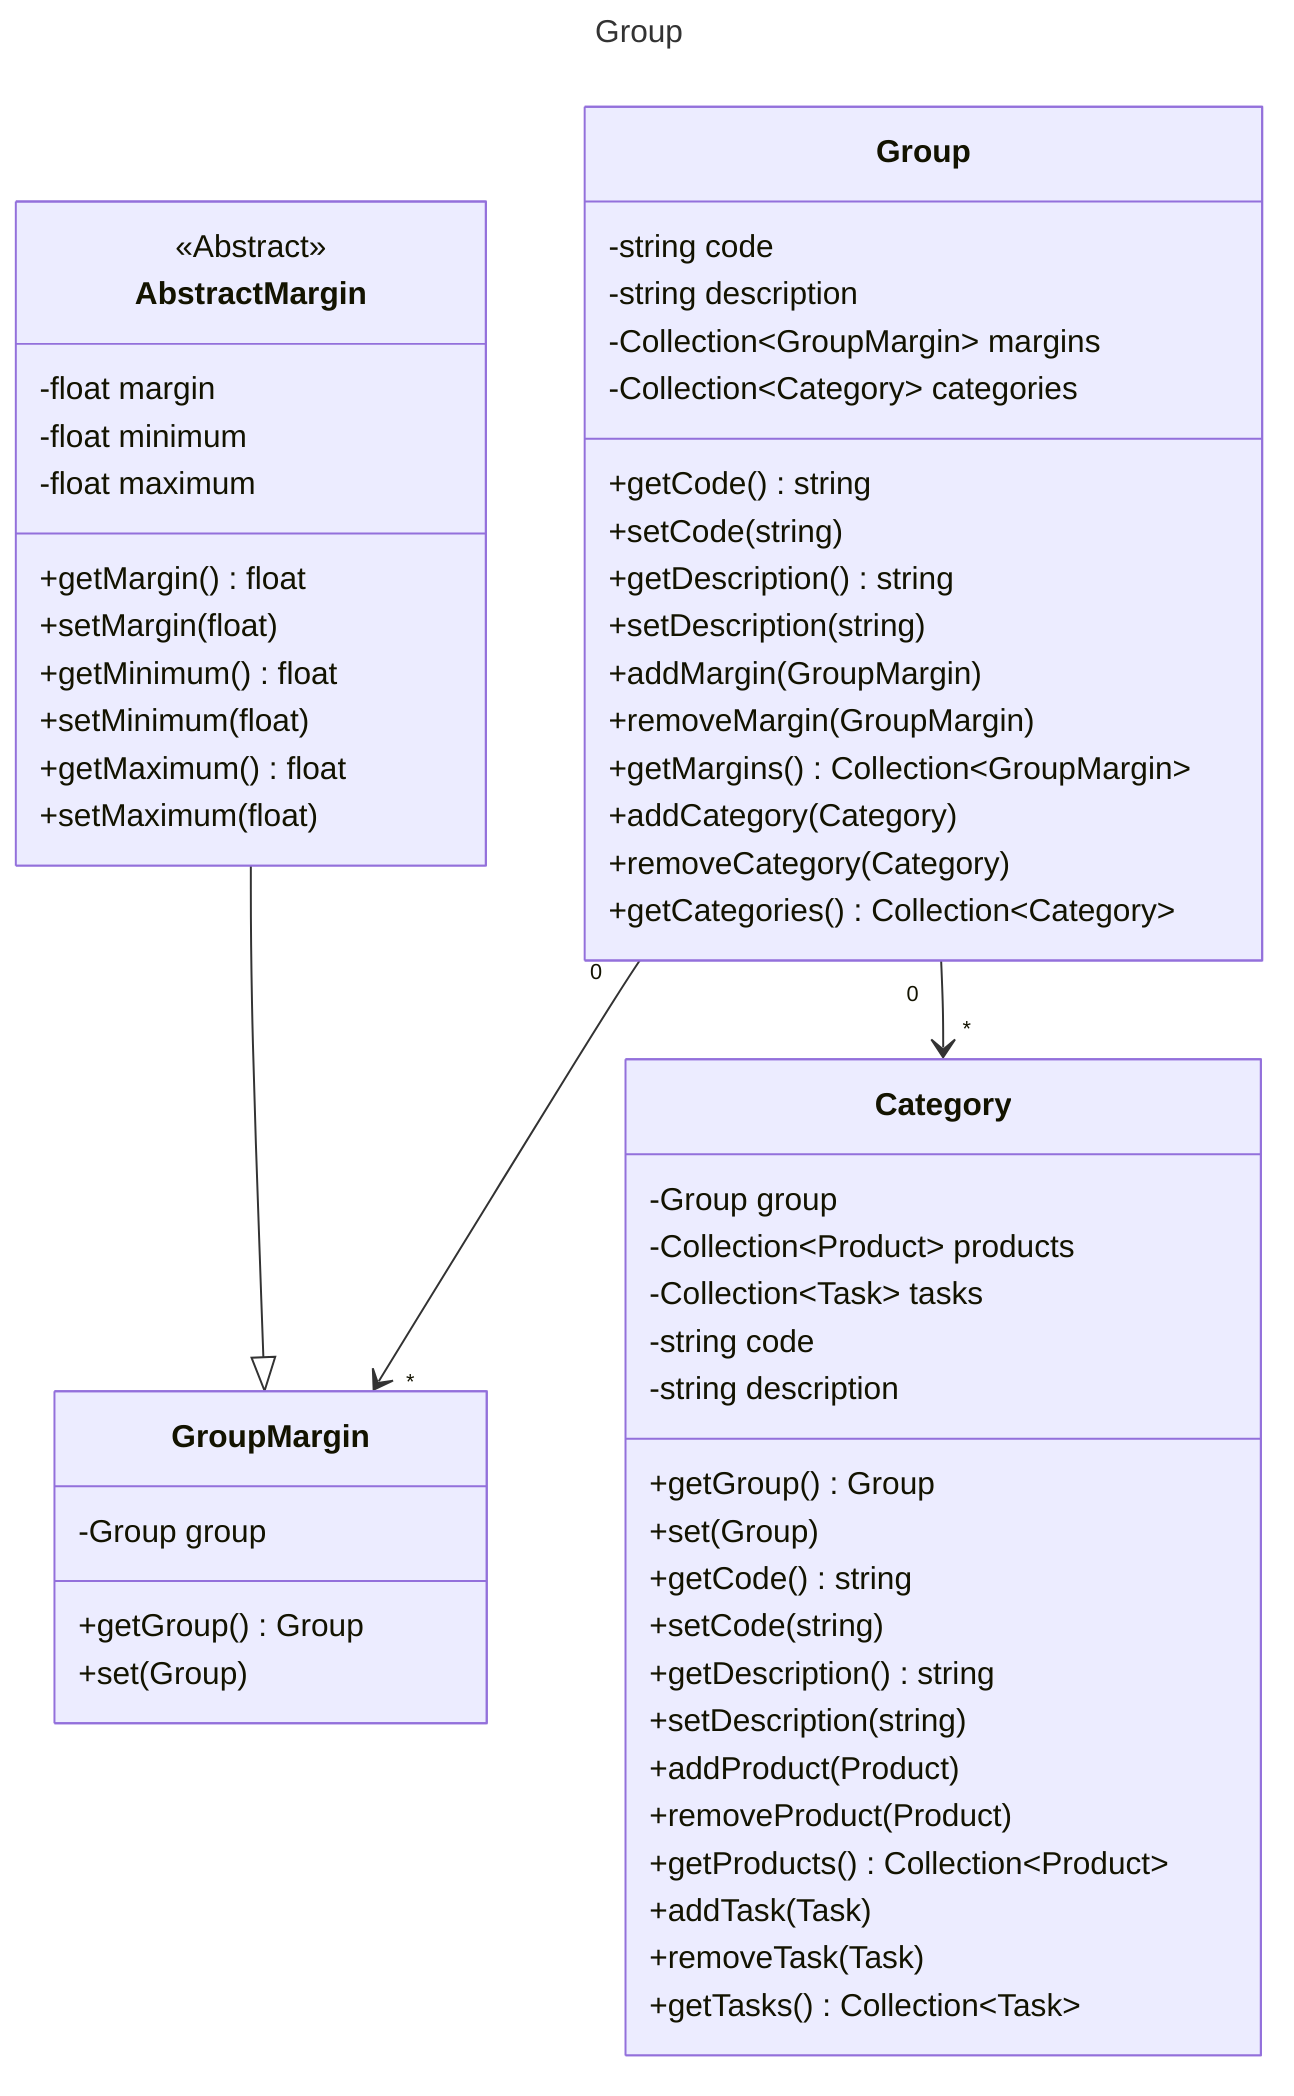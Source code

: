 ---
title: Group
---

classDiagram
    class Group {
        -string code
        -string description
        -Collection~GroupMargin~ margins
        -Collection~Category~ categories
        +getCode() string
        +setCode(string)
        +getDescription() string
        +setDescription(string)
        +addMargin(GroupMargin)
        +removeMargin(GroupMargin)
        +getMargins() Collection~GroupMargin~
        +addCategory(Category)
        +removeCategory(Category)
        +getCategories() Collection~Category~
    }

    class GroupMargin {
        -Group group
        +getGroup() Group
        +set(Group)
    }

    class Category {
        -Group group
        -Collection~Product~ products
        -Collection~Task~ tasks
        -string code
        -string description
        +getGroup() Group
        +set(Group)
        +getCode() string
        +setCode(string)
        +getDescription() string
        +setDescription(string)
        +addProduct(Product)
        +removeProduct(Product)
        +getProducts() Collection~Product~
        +addTask(Task)
        +removeTask(Task)
        +getTasks() Collection~Task~
    }

    class AbstractMargin {
        <<Abstract>>
        -float margin
        -float minimum
        -float maximum
        +getMargin() float
        +setMargin(float)
        +getMinimum() float
        +setMinimum(float)
        +getMaximum() float
        +setMaximum(float)
    }

    Group "0" --> "*" GroupMargin
    Group "0" --> "*" Category
    AbstractMargin --|> GroupMargin